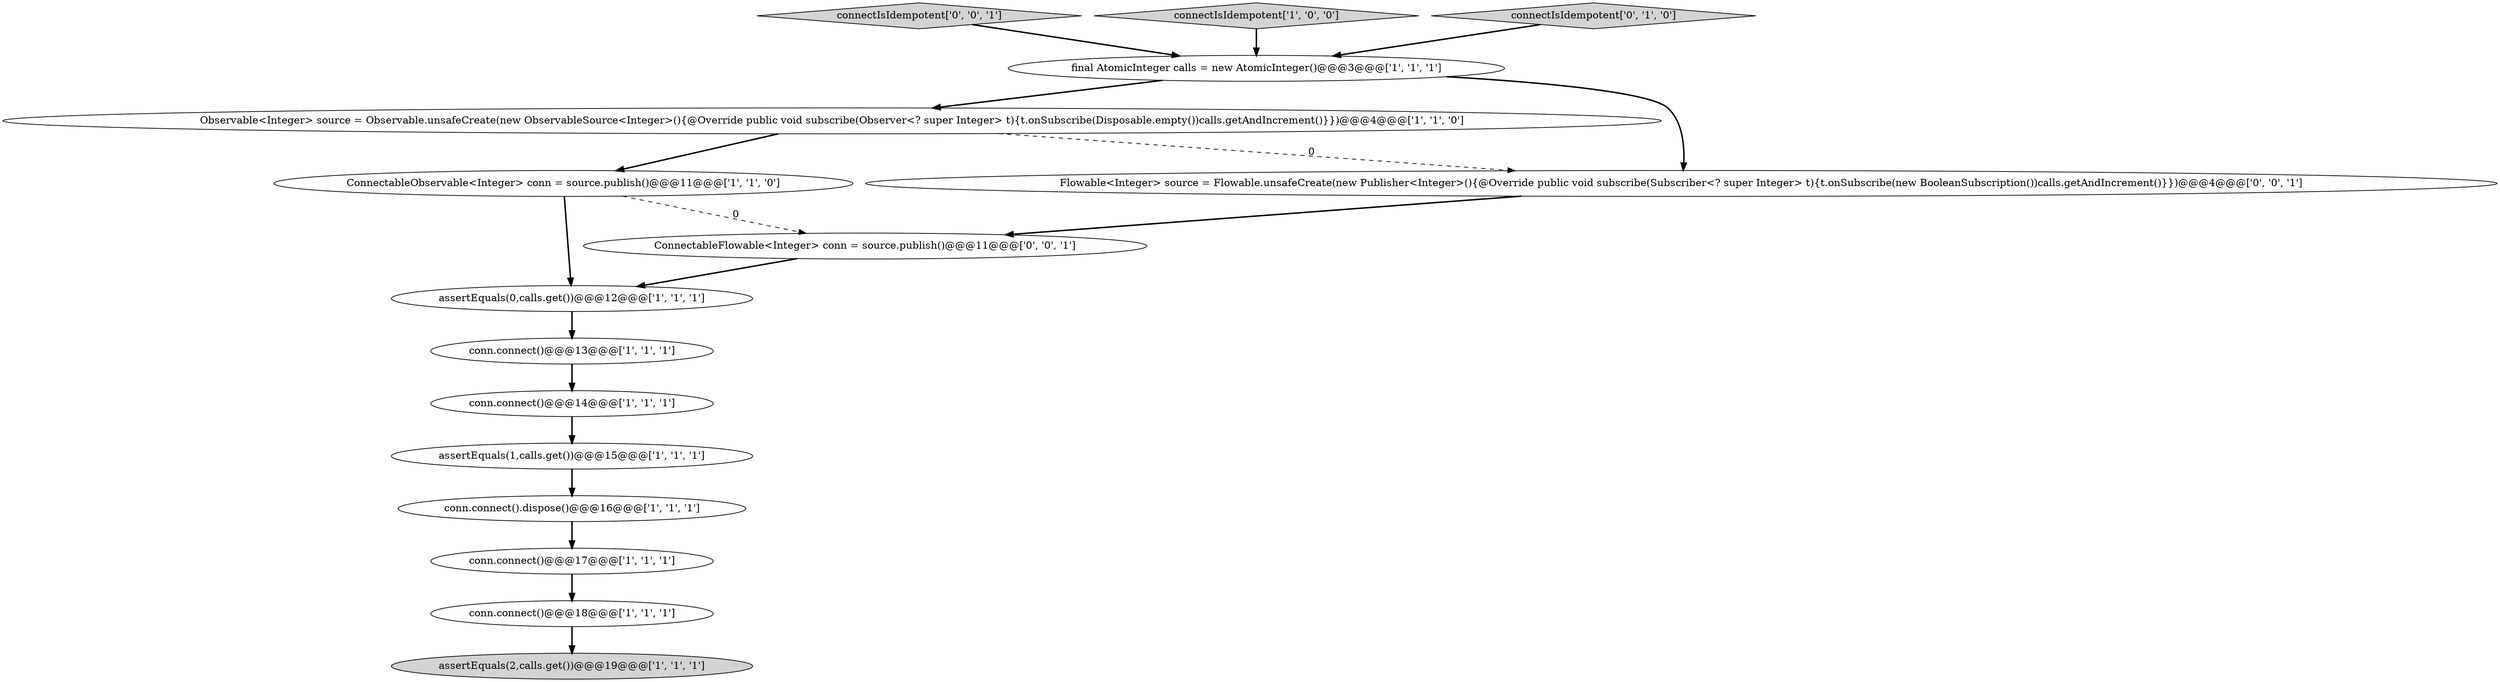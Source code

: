 digraph {
13 [style = filled, label = "connectIsIdempotent['0', '0', '1']", fillcolor = lightgray, shape = diamond image = "AAA0AAABBB3BBB"];
6 [style = filled, label = "conn.connect()@@@18@@@['1', '1', '1']", fillcolor = white, shape = ellipse image = "AAA0AAABBB1BBB"];
3 [style = filled, label = "final AtomicInteger calls = new AtomicInteger()@@@3@@@['1', '1', '1']", fillcolor = white, shape = ellipse image = "AAA0AAABBB1BBB"];
11 [style = filled, label = "Observable<Integer> source = Observable.unsafeCreate(new ObservableSource<Integer>(){@Override public void subscribe(Observer<? super Integer> t){t.onSubscribe(Disposable.empty())calls.getAndIncrement()}})@@@4@@@['1', '1', '0']", fillcolor = white, shape = ellipse image = "AAA0AAABBB1BBB"];
4 [style = filled, label = "conn.connect().dispose()@@@16@@@['1', '1', '1']", fillcolor = white, shape = ellipse image = "AAA0AAABBB1BBB"];
10 [style = filled, label = "connectIsIdempotent['1', '0', '0']", fillcolor = lightgray, shape = diamond image = "AAA0AAABBB1BBB"];
12 [style = filled, label = "connectIsIdempotent['0', '1', '0']", fillcolor = lightgray, shape = diamond image = "AAA0AAABBB2BBB"];
0 [style = filled, label = "assertEquals(0,calls.get())@@@12@@@['1', '1', '1']", fillcolor = white, shape = ellipse image = "AAA0AAABBB1BBB"];
1 [style = filled, label = "conn.connect()@@@13@@@['1', '1', '1']", fillcolor = white, shape = ellipse image = "AAA0AAABBB1BBB"];
2 [style = filled, label = "assertEquals(1,calls.get())@@@15@@@['1', '1', '1']", fillcolor = white, shape = ellipse image = "AAA0AAABBB1BBB"];
9 [style = filled, label = "assertEquals(2,calls.get())@@@19@@@['1', '1', '1']", fillcolor = lightgray, shape = ellipse image = "AAA0AAABBB1BBB"];
7 [style = filled, label = "ConnectableObservable<Integer> conn = source.publish()@@@11@@@['1', '1', '0']", fillcolor = white, shape = ellipse image = "AAA0AAABBB1BBB"];
5 [style = filled, label = "conn.connect()@@@17@@@['1', '1', '1']", fillcolor = white, shape = ellipse image = "AAA0AAABBB1BBB"];
8 [style = filled, label = "conn.connect()@@@14@@@['1', '1', '1']", fillcolor = white, shape = ellipse image = "AAA0AAABBB1BBB"];
15 [style = filled, label = "Flowable<Integer> source = Flowable.unsafeCreate(new Publisher<Integer>(){@Override public void subscribe(Subscriber<? super Integer> t){t.onSubscribe(new BooleanSubscription())calls.getAndIncrement()}})@@@4@@@['0', '0', '1']", fillcolor = white, shape = ellipse image = "AAA0AAABBB3BBB"];
14 [style = filled, label = "ConnectableFlowable<Integer> conn = source.publish()@@@11@@@['0', '0', '1']", fillcolor = white, shape = ellipse image = "AAA0AAABBB3BBB"];
13->3 [style = bold, label=""];
4->5 [style = bold, label=""];
1->8 [style = bold, label=""];
11->15 [style = dashed, label="0"];
8->2 [style = bold, label=""];
7->14 [style = dashed, label="0"];
3->11 [style = bold, label=""];
14->0 [style = bold, label=""];
2->4 [style = bold, label=""];
15->14 [style = bold, label=""];
12->3 [style = bold, label=""];
7->0 [style = bold, label=""];
0->1 [style = bold, label=""];
5->6 [style = bold, label=""];
10->3 [style = bold, label=""];
3->15 [style = bold, label=""];
11->7 [style = bold, label=""];
6->9 [style = bold, label=""];
}
